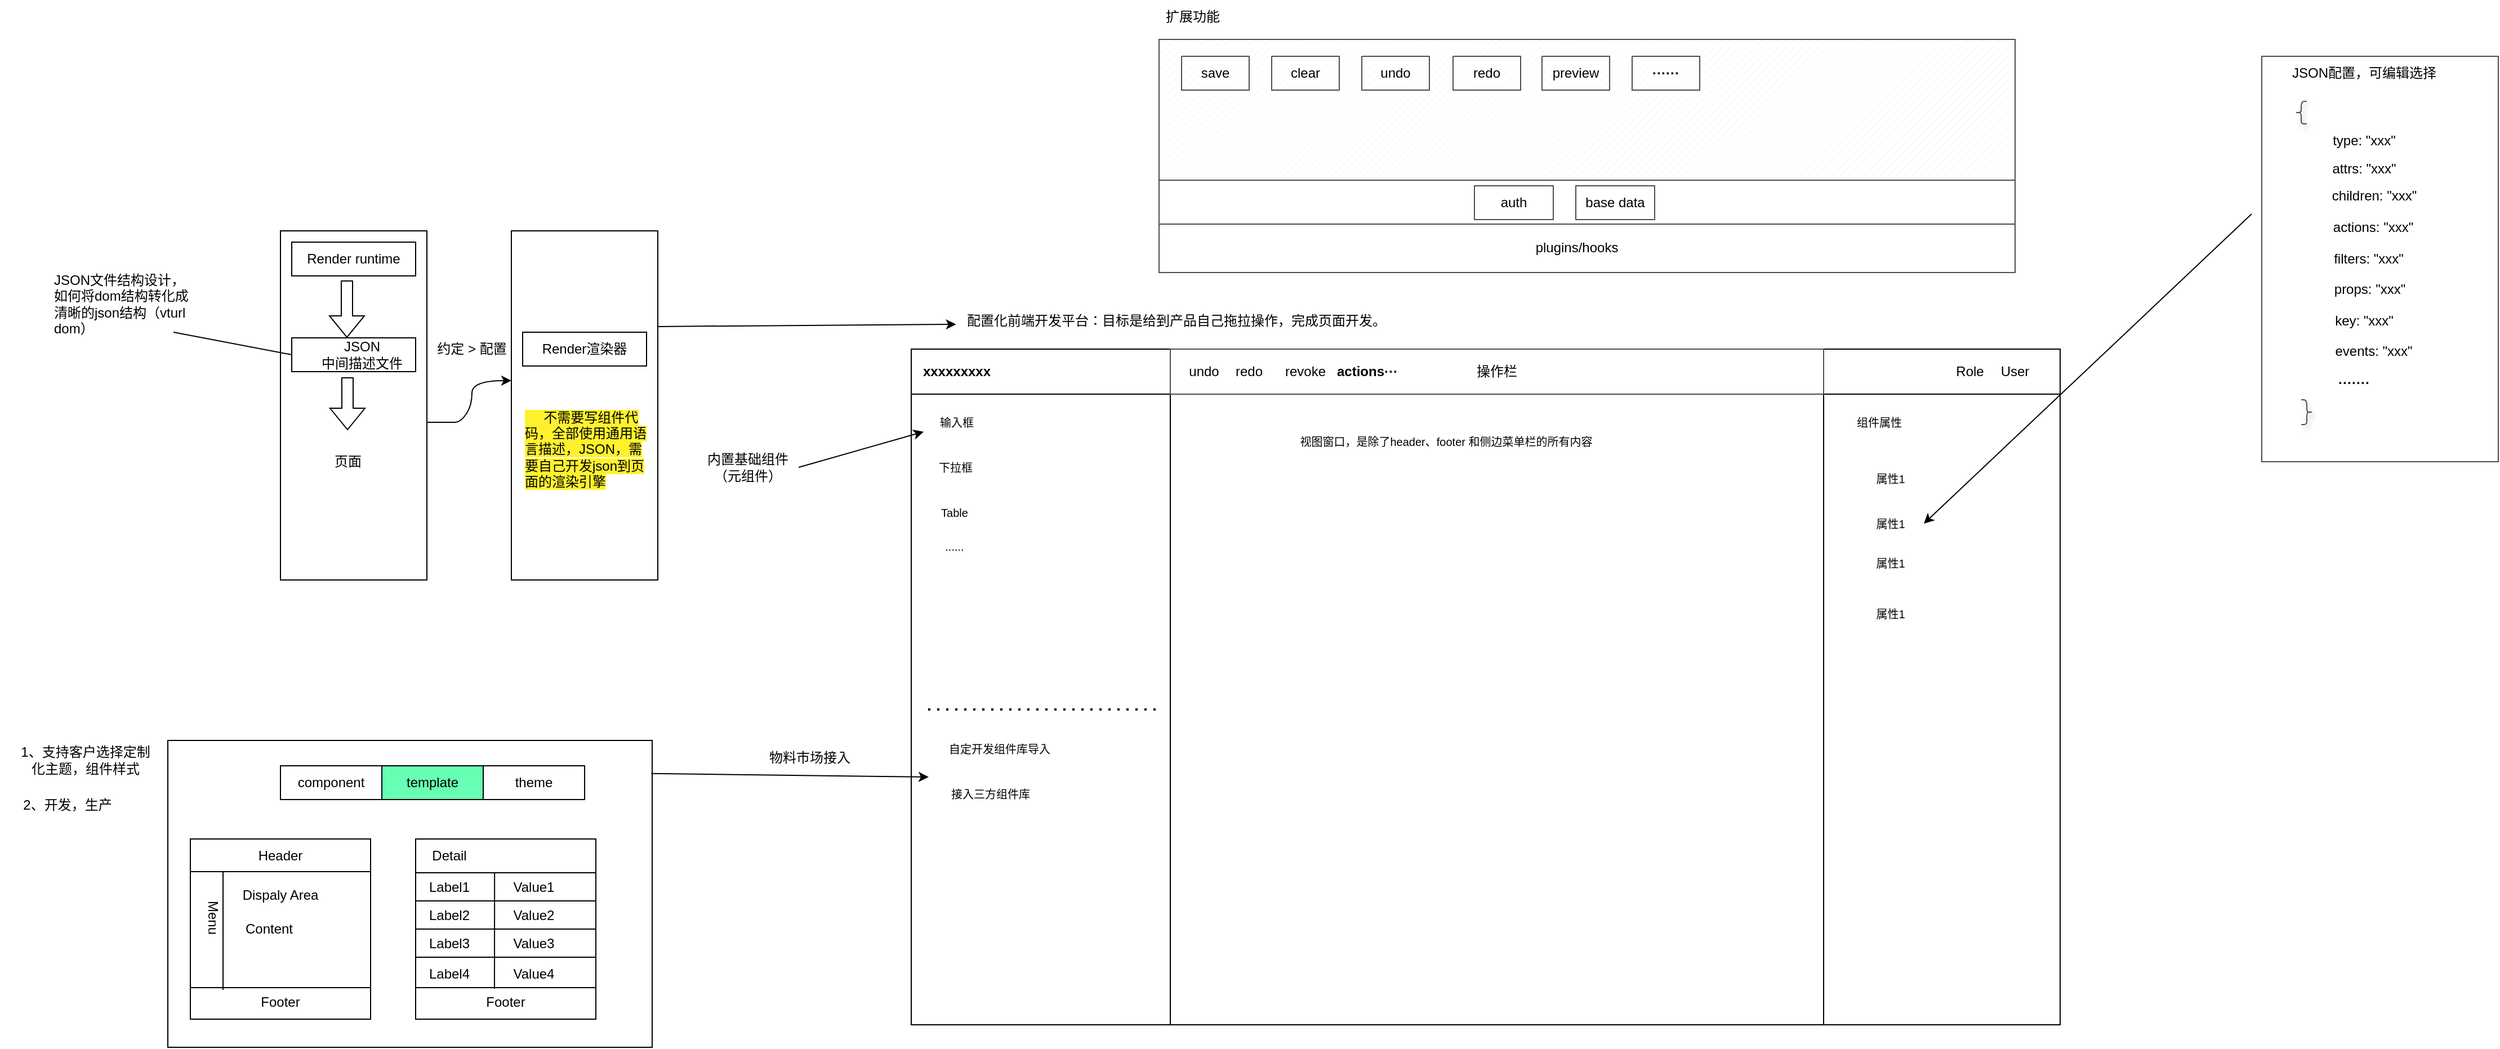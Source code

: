 <mxfile version="16.0.3" type="github">
  <diagram id="rx1oDeuhlW_kaDRLecYM" name="Page-1">
    <mxGraphModel dx="2249" dy="762" grid="1" gridSize="10" guides="1" tooltips="1" connect="1" arrows="1" fold="1" page="1" pageScale="1" pageWidth="827" pageHeight="1169" math="0" shadow="0">
      <root>
        <mxCell id="0" />
        <mxCell id="1" parent="0" />
        <mxCell id="uHuRW-FFPJboJH1VIYBR-19" value="" style="rounded=0;whiteSpace=wrap;html=1;fillColor=#FFFFFF;" vertex="1" parent="1">
          <mxGeometry x="-10" y="727.5" width="430" height="272.5" as="geometry" />
        </mxCell>
        <mxCell id="u4IvgcetQXjWhXc85SeZ-1" value="配置化前端开发平台：目标是给到产品自己拖拉操作，完成页面开发。" style="text;html=1;resizable=0;autosize=1;align=center;verticalAlign=middle;points=[];fillColor=none;strokeColor=none;rounded=0;" parent="1" vertex="1">
          <mxGeometry x="690" y="345" width="390" height="20" as="geometry" />
        </mxCell>
        <mxCell id="u4IvgcetQXjWhXc85SeZ-4" value="" style="rounded=0;whiteSpace=wrap;html=1;" parent="1" vertex="1">
          <mxGeometry x="650" y="380" width="1020" height="600" as="geometry" />
        </mxCell>
        <mxCell id="u4IvgcetQXjWhXc85SeZ-5" value="" style="rounded=0;whiteSpace=wrap;html=1;" parent="1" vertex="1">
          <mxGeometry x="650" y="420" width="230" height="560" as="geometry" />
        </mxCell>
        <mxCell id="u4IvgcetQXjWhXc85SeZ-6" value="" style="rounded=0;whiteSpace=wrap;html=1;" parent="1" vertex="1">
          <mxGeometry x="1460" y="420" width="210" height="560" as="geometry" />
        </mxCell>
        <mxCell id="u4IvgcetQXjWhXc85SeZ-8" value="&lt;b&gt;xxxxxxxxx&lt;/b&gt;" style="text;html=1;strokeColor=none;fillColor=none;align=center;verticalAlign=middle;whiteSpace=wrap;rounded=0;" parent="1" vertex="1">
          <mxGeometry x="652.25" y="390" width="76.5" height="20" as="geometry" />
        </mxCell>
        <mxCell id="u4IvgcetQXjWhXc85SeZ-9" value="&lt;font style=&quot;font-size: 10px&quot;&gt;输入框&lt;/font&gt;" style="text;html=1;strokeColor=none;fillColor=none;align=center;verticalAlign=middle;whiteSpace=wrap;rounded=0;" parent="1" vertex="1">
          <mxGeometry x="661" y="430" width="59" height="30" as="geometry" />
        </mxCell>
        <mxCell id="u4IvgcetQXjWhXc85SeZ-11" value="&lt;font style=&quot;font-size: 10px&quot;&gt;下拉框&lt;/font&gt;" style="text;html=1;strokeColor=none;fillColor=none;align=center;verticalAlign=middle;whiteSpace=wrap;rounded=0;" parent="1" vertex="1">
          <mxGeometry x="660" y="470" width="59" height="30" as="geometry" />
        </mxCell>
        <mxCell id="u4IvgcetQXjWhXc85SeZ-13" value="&lt;font style=&quot;font-size: 10px&quot;&gt;Table&lt;/font&gt;" style="text;html=1;strokeColor=none;fillColor=none;align=center;verticalAlign=middle;whiteSpace=wrap;rounded=0;" parent="1" vertex="1">
          <mxGeometry x="659" y="510" width="59" height="30" as="geometry" />
        </mxCell>
        <mxCell id="u4IvgcetQXjWhXc85SeZ-14" value="&lt;font style=&quot;font-size: 10px&quot;&gt;......&lt;/font&gt;" style="text;html=1;strokeColor=none;fillColor=none;align=center;verticalAlign=middle;whiteSpace=wrap;rounded=0;" parent="1" vertex="1">
          <mxGeometry x="659" y="540" width="59" height="30" as="geometry" />
        </mxCell>
        <mxCell id="u4IvgcetQXjWhXc85SeZ-15" value="&lt;span style=&quot;font-size: 10px&quot;&gt;组件属性&lt;/span&gt;" style="text;html=1;strokeColor=none;fillColor=none;align=center;verticalAlign=middle;whiteSpace=wrap;rounded=0;" parent="1" vertex="1">
          <mxGeometry x="1480" y="430" width="59" height="30" as="geometry" />
        </mxCell>
        <mxCell id="u4IvgcetQXjWhXc85SeZ-16" value="&lt;span style=&quot;font-size: 10px&quot;&gt;属性1&lt;/span&gt;" style="text;html=1;strokeColor=none;fillColor=none;align=center;verticalAlign=middle;whiteSpace=wrap;rounded=0;" parent="1" vertex="1">
          <mxGeometry x="1490" y="480" width="59" height="30" as="geometry" />
        </mxCell>
        <mxCell id="u4IvgcetQXjWhXc85SeZ-17" value="&lt;span style=&quot;font-size: 10px&quot;&gt;属性1&lt;/span&gt;" style="text;html=1;strokeColor=none;fillColor=none;align=center;verticalAlign=middle;whiteSpace=wrap;rounded=0;" parent="1" vertex="1">
          <mxGeometry x="1490" y="520" width="59" height="30" as="geometry" />
        </mxCell>
        <mxCell id="u4IvgcetQXjWhXc85SeZ-18" value="&lt;span style=&quot;font-size: 10px&quot;&gt;属性1&lt;/span&gt;" style="text;html=1;strokeColor=none;fillColor=none;align=center;verticalAlign=middle;whiteSpace=wrap;rounded=0;" parent="1" vertex="1">
          <mxGeometry x="1490" y="555" width="59" height="30" as="geometry" />
        </mxCell>
        <mxCell id="u4IvgcetQXjWhXc85SeZ-19" value="&lt;span style=&quot;font-size: 10px&quot;&gt;属性1&lt;/span&gt;" style="text;html=1;strokeColor=none;fillColor=none;align=center;verticalAlign=middle;whiteSpace=wrap;rounded=0;" parent="1" vertex="1">
          <mxGeometry x="1490" y="600" width="59" height="30" as="geometry" />
        </mxCell>
        <mxCell id="u4IvgcetQXjWhXc85SeZ-20" value="&lt;span style=&quot;font-size: 10px&quot;&gt;视图窗口，是除了header、footer 和侧边菜单栏的所有内容&lt;br&gt;&lt;/span&gt;" style="text;html=1;strokeColor=none;fillColor=none;align=center;verticalAlign=middle;whiteSpace=wrap;rounded=0;" parent="1" vertex="1">
          <mxGeometry x="960" y="447" width="330" height="30" as="geometry" />
        </mxCell>
        <mxCell id="uHuRW-FFPJboJH1VIYBR-1" value="内置基础组件（元组件）" style="text;html=1;strokeColor=none;fillColor=none;align=center;verticalAlign=middle;whiteSpace=wrap;rounded=0;" vertex="1" parent="1">
          <mxGeometry x="460" y="470" width="90" height="30" as="geometry" />
        </mxCell>
        <mxCell id="uHuRW-FFPJboJH1VIYBR-3" value="" style="endArrow=classic;html=1;rounded=0;exitX=1;exitY=0.5;exitDx=0;exitDy=0;" edge="1" parent="1" source="uHuRW-FFPJboJH1VIYBR-1" target="u4IvgcetQXjWhXc85SeZ-9">
          <mxGeometry width="50" height="50" relative="1" as="geometry">
            <mxPoint x="560" y="400" as="sourcePoint" />
            <mxPoint x="670" y="470" as="targetPoint" />
          </mxGeometry>
        </mxCell>
        <mxCell id="uHuRW-FFPJboJH1VIYBR-6" value="" style="endArrow=classic;html=1;rounded=0;entryX=0;entryY=0;entryDx=0;entryDy=0;exitX=0.998;exitY=0.108;exitDx=0;exitDy=0;exitPerimeter=0;" edge="1" parent="1" source="uHuRW-FFPJboJH1VIYBR-19" target="uHuRW-FFPJboJH1VIYBR-10">
          <mxGeometry width="50" height="50" relative="1" as="geometry">
            <mxPoint x="470" y="760" as="sourcePoint" />
            <mxPoint x="580" y="790" as="targetPoint" />
          </mxGeometry>
        </mxCell>
        <mxCell id="uHuRW-FFPJboJH1VIYBR-7" value="&lt;span style=&quot;font-size: 10px&quot;&gt;自定开发组件库导入&lt;/span&gt;" style="text;html=1;strokeColor=none;fillColor=none;align=center;verticalAlign=middle;whiteSpace=wrap;rounded=0;" vertex="1" parent="1">
          <mxGeometry x="665.5" y="720" width="124.5" height="30" as="geometry" />
        </mxCell>
        <mxCell id="uHuRW-FFPJboJH1VIYBR-8" value="" style="endArrow=none;dashed=1;html=1;dashPattern=1 3;strokeWidth=2;rounded=0;" edge="1" parent="1">
          <mxGeometry width="50" height="50" relative="1" as="geometry">
            <mxPoint x="665" y="700" as="sourcePoint" />
            <mxPoint x="870" y="700" as="targetPoint" />
          </mxGeometry>
        </mxCell>
        <mxCell id="uHuRW-FFPJboJH1VIYBR-10" value="&lt;span style=&quot;font-size: 10px&quot;&gt;接入三方组件库&lt;/span&gt;" style="text;html=1;strokeColor=none;fillColor=none;align=center;verticalAlign=middle;whiteSpace=wrap;rounded=0;" vertex="1" parent="1">
          <mxGeometry x="665.5" y="760" width="109" height="30" as="geometry" />
        </mxCell>
        <mxCell id="uHuRW-FFPJboJH1VIYBR-11" value="物料市场接入" style="text;html=1;strokeColor=none;fillColor=none;align=center;verticalAlign=middle;whiteSpace=wrap;rounded=0;rotation=0;" vertex="1" parent="1">
          <mxGeometry x="520" y="727.5" width="80" height="30" as="geometry" />
        </mxCell>
        <mxCell id="uHuRW-FFPJboJH1VIYBR-14" value="1、支持客户选择定制化主题，组件样式" style="text;html=1;strokeColor=none;fillColor=none;align=center;verticalAlign=middle;whiteSpace=wrap;rounded=0;" vertex="1" parent="1">
          <mxGeometry x="-143" y="730" width="120" height="30" as="geometry" />
        </mxCell>
        <mxCell id="uHuRW-FFPJboJH1VIYBR-15" value="component" style="rounded=0;whiteSpace=wrap;html=1;" vertex="1" parent="1">
          <mxGeometry x="90" y="750" width="90" height="30" as="geometry" />
        </mxCell>
        <mxCell id="uHuRW-FFPJboJH1VIYBR-16" value="template" style="rounded=0;whiteSpace=wrap;html=1;fillColor=#66FFB3;" vertex="1" parent="1">
          <mxGeometry x="180" y="750" width="90" height="30" as="geometry" />
        </mxCell>
        <mxCell id="uHuRW-FFPJboJH1VIYBR-17" value="theme" style="rounded=0;whiteSpace=wrap;html=1;" vertex="1" parent="1">
          <mxGeometry x="270" y="750" width="90" height="30" as="geometry" />
        </mxCell>
        <mxCell id="uHuRW-FFPJboJH1VIYBR-18" value="" style="whiteSpace=wrap;html=1;aspect=fixed;fillColor=#FFFFFF;" vertex="1" parent="1">
          <mxGeometry x="10" y="815" width="160" height="160" as="geometry" />
        </mxCell>
        <mxCell id="uHuRW-FFPJboJH1VIYBR-20" value="Header" style="text;html=1;strokeColor=none;fillColor=none;align=center;verticalAlign=middle;whiteSpace=wrap;rounded=0;" vertex="1" parent="1">
          <mxGeometry x="60" y="815" width="60" height="30" as="geometry" />
        </mxCell>
        <mxCell id="uHuRW-FFPJboJH1VIYBR-21" value="Footer" style="text;html=1;strokeColor=none;fillColor=none;align=center;verticalAlign=middle;whiteSpace=wrap;rounded=0;" vertex="1" parent="1">
          <mxGeometry x="60" y="945" width="60" height="30" as="geometry" />
        </mxCell>
        <mxCell id="uHuRW-FFPJboJH1VIYBR-23" value="" style="endArrow=none;html=1;rounded=0;" edge="1" parent="1">
          <mxGeometry width="50" height="50" relative="1" as="geometry">
            <mxPoint x="10" y="844" as="sourcePoint" />
            <mxPoint x="170" y="844" as="targetPoint" />
            <Array as="points">
              <mxPoint x="170" y="844" />
            </Array>
          </mxGeometry>
        </mxCell>
        <mxCell id="uHuRW-FFPJboJH1VIYBR-24" value="" style="endArrow=none;html=1;rounded=0;" edge="1" parent="1">
          <mxGeometry width="50" height="50" relative="1" as="geometry">
            <mxPoint x="10" y="947" as="sourcePoint" />
            <mxPoint x="170" y="947" as="targetPoint" />
            <Array as="points">
              <mxPoint x="170" y="947" />
            </Array>
          </mxGeometry>
        </mxCell>
        <mxCell id="uHuRW-FFPJboJH1VIYBR-26" value="" style="endArrow=none;html=1;rounded=0;" edge="1" parent="1">
          <mxGeometry width="50" height="50" relative="1" as="geometry">
            <mxPoint x="39" y="949" as="sourcePoint" />
            <mxPoint x="39" y="949" as="targetPoint" />
            <Array as="points">
              <mxPoint x="39" y="844" />
            </Array>
          </mxGeometry>
        </mxCell>
        <mxCell id="uHuRW-FFPJboJH1VIYBR-27" value="Menu" style="text;html=1;strokeColor=none;fillColor=none;align=center;verticalAlign=middle;whiteSpace=wrap;rounded=0;rotation=90;" vertex="1" parent="1">
          <mxGeometry y="870" width="60" height="30" as="geometry" />
        </mxCell>
        <mxCell id="uHuRW-FFPJboJH1VIYBR-28" value="Dispaly Area" style="text;html=1;strokeColor=none;fillColor=none;align=center;verticalAlign=middle;whiteSpace=wrap;rounded=0;" vertex="1" parent="1">
          <mxGeometry x="50" y="850" width="80" height="30" as="geometry" />
        </mxCell>
        <mxCell id="uHuRW-FFPJboJH1VIYBR-29" value="Content&lt;br&gt;" style="text;html=1;strokeColor=none;fillColor=none;align=center;verticalAlign=middle;whiteSpace=wrap;rounded=0;" vertex="1" parent="1">
          <mxGeometry x="50" y="880" width="60" height="30" as="geometry" />
        </mxCell>
        <mxCell id="uHuRW-FFPJboJH1VIYBR-39" value="" style="whiteSpace=wrap;html=1;aspect=fixed;fillColor=#FFFFFF;" vertex="1" parent="1">
          <mxGeometry x="210" y="815" width="160" height="160" as="geometry" />
        </mxCell>
        <mxCell id="uHuRW-FFPJboJH1VIYBR-40" value="Detail" style="text;html=1;strokeColor=none;fillColor=none;align=center;verticalAlign=middle;whiteSpace=wrap;rounded=0;" vertex="1" parent="1">
          <mxGeometry x="210" y="815" width="60" height="30" as="geometry" />
        </mxCell>
        <mxCell id="uHuRW-FFPJboJH1VIYBR-41" value="Footer" style="text;html=1;strokeColor=none;fillColor=none;align=center;verticalAlign=middle;whiteSpace=wrap;rounded=0;" vertex="1" parent="1">
          <mxGeometry x="260" y="945" width="60" height="30" as="geometry" />
        </mxCell>
        <mxCell id="uHuRW-FFPJboJH1VIYBR-43" value="" style="endArrow=none;html=1;rounded=0;" edge="1" parent="1">
          <mxGeometry width="50" height="50" relative="1" as="geometry">
            <mxPoint x="210" y="947" as="sourcePoint" />
            <mxPoint x="370" y="947" as="targetPoint" />
            <Array as="points">
              <mxPoint x="370" y="947" />
            </Array>
          </mxGeometry>
        </mxCell>
        <mxCell id="uHuRW-FFPJboJH1VIYBR-48" value="" style="rounded=0;whiteSpace=wrap;html=1;fillColor=#FFFFFF;" vertex="1" parent="1">
          <mxGeometry x="210" y="845" width="160" height="25" as="geometry" />
        </mxCell>
        <mxCell id="uHuRW-FFPJboJH1VIYBR-49" value="" style="rounded=0;whiteSpace=wrap;html=1;fillColor=#FFFFFF;" vertex="1" parent="1">
          <mxGeometry x="210" y="870" width="160" height="25" as="geometry" />
        </mxCell>
        <mxCell id="uHuRW-FFPJboJH1VIYBR-50" value="" style="rounded=0;whiteSpace=wrap;html=1;fillColor=#FFFFFF;" vertex="1" parent="1">
          <mxGeometry x="210" y="895" width="160" height="25" as="geometry" />
        </mxCell>
        <mxCell id="uHuRW-FFPJboJH1VIYBR-51" value="" style="endArrow=none;html=1;rounded=0;entryX=0.438;entryY=0.08;entryDx=0;entryDy=0;entryPerimeter=0;" edge="1" parent="1">
          <mxGeometry width="50" height="50" relative="1" as="geometry">
            <mxPoint x="280" y="948" as="sourcePoint" />
            <mxPoint x="280.08" y="845" as="targetPoint" />
          </mxGeometry>
        </mxCell>
        <mxCell id="uHuRW-FFPJboJH1VIYBR-52" value="Label1" style="text;html=1;strokeColor=none;fillColor=none;align=center;verticalAlign=middle;whiteSpace=wrap;rounded=0;" vertex="1" parent="1">
          <mxGeometry x="210" y="842.5" width="60" height="30" as="geometry" />
        </mxCell>
        <mxCell id="uHuRW-FFPJboJH1VIYBR-54" value="Label3" style="text;html=1;strokeColor=none;fillColor=none;align=center;verticalAlign=middle;whiteSpace=wrap;rounded=0;" vertex="1" parent="1">
          <mxGeometry x="210" y="892.5" width="60" height="30" as="geometry" />
        </mxCell>
        <mxCell id="uHuRW-FFPJboJH1VIYBR-55" value="Label4" style="text;html=1;strokeColor=none;fillColor=none;align=center;verticalAlign=middle;whiteSpace=wrap;rounded=0;" vertex="1" parent="1">
          <mxGeometry x="210" y="920" width="60" height="30" as="geometry" />
        </mxCell>
        <mxCell id="uHuRW-FFPJboJH1VIYBR-56" value="Label2" style="text;html=1;strokeColor=none;fillColor=none;align=center;verticalAlign=middle;whiteSpace=wrap;rounded=0;" vertex="1" parent="1">
          <mxGeometry x="210" y="867.5" width="60" height="30" as="geometry" />
        </mxCell>
        <mxCell id="uHuRW-FFPJboJH1VIYBR-57" value="Value1" style="text;html=1;strokeColor=none;fillColor=none;align=center;verticalAlign=middle;whiteSpace=wrap;rounded=0;" vertex="1" parent="1">
          <mxGeometry x="285" y="842.5" width="60" height="30" as="geometry" />
        </mxCell>
        <mxCell id="uHuRW-FFPJboJH1VIYBR-58" value="Value3" style="text;html=1;strokeColor=none;fillColor=none;align=center;verticalAlign=middle;whiteSpace=wrap;rounded=0;" vertex="1" parent="1">
          <mxGeometry x="285" y="892.5" width="60" height="30" as="geometry" />
        </mxCell>
        <mxCell id="uHuRW-FFPJboJH1VIYBR-59" value="Value4" style="text;html=1;strokeColor=none;fillColor=none;align=center;verticalAlign=middle;whiteSpace=wrap;rounded=0;" vertex="1" parent="1">
          <mxGeometry x="285" y="920" width="60" height="30" as="geometry" />
        </mxCell>
        <mxCell id="uHuRW-FFPJboJH1VIYBR-62" value="Value2" style="text;html=1;strokeColor=none;fillColor=none;align=center;verticalAlign=middle;whiteSpace=wrap;rounded=0;" vertex="1" parent="1">
          <mxGeometry x="285" y="867.5" width="60" height="30" as="geometry" />
        </mxCell>
        <mxCell id="uHuRW-FFPJboJH1VIYBR-63" value="2、开发，生产" style="text;html=1;strokeColor=none;fillColor=none;align=center;verticalAlign=middle;whiteSpace=wrap;rounded=0;" vertex="1" parent="1">
          <mxGeometry x="-159" y="770" width="120" height="30" as="geometry" />
        </mxCell>
        <mxCell id="uHuRW-FFPJboJH1VIYBR-64" value="" style="rounded=0;whiteSpace=wrap;html=1;fillColor=#FFFFFF;" vertex="1" parent="1">
          <mxGeometry x="90" y="275" width="130" height="310" as="geometry" />
        </mxCell>
        <mxCell id="uHuRW-FFPJboJH1VIYBR-67" value="" style="rounded=0;whiteSpace=wrap;html=1;fillColor=#FFFFFF;" vertex="1" parent="1">
          <mxGeometry x="100" y="285" width="110" height="30" as="geometry" />
        </mxCell>
        <mxCell id="uHuRW-FFPJboJH1VIYBR-68" value="Render runtime" style="text;html=1;strokeColor=none;fillColor=none;align=center;verticalAlign=middle;whiteSpace=wrap;rounded=0;" vertex="1" parent="1">
          <mxGeometry x="105" y="285" width="100" height="30" as="geometry" />
        </mxCell>
        <mxCell id="uHuRW-FFPJboJH1VIYBR-69" value="" style="rounded=0;whiteSpace=wrap;html=1;fillColor=#FFFFFF;" vertex="1" parent="1">
          <mxGeometry x="100" y="370" width="110" height="30" as="geometry" />
        </mxCell>
        <mxCell id="uHuRW-FFPJboJH1VIYBR-71" value="JSON&lt;br&gt;中间描述文件" style="text;html=1;strokeColor=none;fillColor=none;align=center;verticalAlign=middle;whiteSpace=wrap;rounded=0;" vertex="1" parent="1">
          <mxGeometry x="105" y="370" width="115" height="30" as="geometry" />
        </mxCell>
        <mxCell id="uHuRW-FFPJboJH1VIYBR-72" value="页面" style="text;html=1;strokeColor=none;fillColor=none;align=center;verticalAlign=middle;whiteSpace=wrap;rounded=0;" vertex="1" parent="1">
          <mxGeometry x="100" y="465" width="100" height="30" as="geometry" />
        </mxCell>
        <mxCell id="uHuRW-FFPJboJH1VIYBR-73" value="" style="shape=flexArrow;endArrow=classic;html=1;rounded=0;exitX=0.44;exitY=1.133;exitDx=0;exitDy=0;exitPerimeter=0;" edge="1" parent="1" source="uHuRW-FFPJboJH1VIYBR-68">
          <mxGeometry width="50" height="50" relative="1" as="geometry">
            <mxPoint x="490" y="565" as="sourcePoint" />
            <mxPoint x="149" y="370" as="targetPoint" />
          </mxGeometry>
        </mxCell>
        <mxCell id="uHuRW-FFPJboJH1VIYBR-74" value="" style="shape=flexArrow;endArrow=classic;html=1;rounded=0;exitX=0.44;exitY=1.133;exitDx=0;exitDy=0;exitPerimeter=0;entryX=0.44;entryY=-0.133;entryDx=0;entryDy=0;entryPerimeter=0;" edge="1" parent="1">
          <mxGeometry width="50" height="50" relative="1" as="geometry">
            <mxPoint x="149.5" y="405" as="sourcePoint" />
            <mxPoint x="149.5" y="452.02" as="targetPoint" />
          </mxGeometry>
        </mxCell>
        <mxCell id="uHuRW-FFPJboJH1VIYBR-75" value="" style="rounded=0;whiteSpace=wrap;html=1;fillColor=#FFFFFF;" vertex="1" parent="1">
          <mxGeometry x="295" y="275" width="130" height="310" as="geometry" />
        </mxCell>
        <mxCell id="uHuRW-FFPJboJH1VIYBR-76" value="" style="rounded=0;whiteSpace=wrap;html=1;fillColor=#FFFFFF;" vertex="1" parent="1">
          <mxGeometry x="305" y="365" width="110" height="30" as="geometry" />
        </mxCell>
        <mxCell id="uHuRW-FFPJboJH1VIYBR-77" value="Render渲染器" style="text;html=1;strokeColor=none;fillColor=none;align=center;verticalAlign=middle;whiteSpace=wrap;rounded=0;" vertex="1" parent="1">
          <mxGeometry x="310" y="365" width="100" height="30" as="geometry" />
        </mxCell>
        <mxCell id="uHuRW-FFPJboJH1VIYBR-85" value="" style="curved=1;endArrow=classic;html=1;rounded=0;entryX=0;entryY=0.429;entryDx=0;entryDy=0;entryPerimeter=0;" edge="1" parent="1" target="uHuRW-FFPJboJH1VIYBR-75">
          <mxGeometry width="50" height="50" relative="1" as="geometry">
            <mxPoint x="220" y="445" as="sourcePoint" />
            <mxPoint x="270" y="395" as="targetPoint" />
            <Array as="points">
              <mxPoint x="240" y="445" />
              <mxPoint x="250" y="445" />
              <mxPoint x="260" y="430" />
              <mxPoint x="260" y="408" />
            </Array>
          </mxGeometry>
        </mxCell>
        <mxCell id="uHuRW-FFPJboJH1VIYBR-89" value="&lt;span style=&quot;background-color: rgb(255 , 241 , 46)&quot;&gt;&amp;nbsp; &amp;nbsp; &amp;nbsp;不需要写组件代码，全部使用通用语言描述，JSON，需要自己开发json到页面的渲染引擎&lt;/span&gt;" style="text;html=1;strokeColor=none;fillColor=none;align=left;verticalAlign=middle;whiteSpace=wrap;rounded=0;" vertex="1" parent="1">
          <mxGeometry x="305" y="404" width="115" height="130" as="geometry" />
        </mxCell>
        <mxCell id="uHuRW-FFPJboJH1VIYBR-93" value="JSON文件结构设计，如何将dom结构转化成清晰的json结构（vturl dom）" style="text;html=1;strokeColor=none;fillColor=none;align=left;verticalAlign=middle;whiteSpace=wrap;rounded=0;labelBackgroundColor=#FFFFFF;" vertex="1" parent="1">
          <mxGeometry x="-113" y="300" width="123" height="80" as="geometry" />
        </mxCell>
        <mxCell id="uHuRW-FFPJboJH1VIYBR-94" value="" style="endArrow=none;html=1;rounded=0;entryX=0;entryY=0.5;entryDx=0;entryDy=0;" edge="1" parent="1">
          <mxGeometry width="50" height="50" relative="1" as="geometry">
            <mxPoint x="-5" y="365" as="sourcePoint" />
            <mxPoint x="100" y="385" as="targetPoint" />
          </mxGeometry>
        </mxCell>
        <mxCell id="uHuRW-FFPJboJH1VIYBR-95" value="约定 &amp;gt; 配置" style="text;html=1;strokeColor=none;fillColor=none;align=center;verticalAlign=middle;whiteSpace=wrap;rounded=0;labelBackgroundColor=#FFFFFF;" vertex="1" parent="1">
          <mxGeometry x="215" y="365" width="90" height="30" as="geometry" />
        </mxCell>
        <mxCell id="uHuRW-FFPJboJH1VIYBR-99" value="" style="rounded=0;whiteSpace=wrap;html=1;labelBackgroundColor=#FFFFFF;strokeColor=#4D4D4D;fillColor=#FFFFFF;" vertex="1" parent="1">
          <mxGeometry x="1849" y="120" width="210" height="360" as="geometry" />
        </mxCell>
        <mxCell id="uHuRW-FFPJboJH1VIYBR-100" value="JSON配置，可编辑选择" style="text;html=1;strokeColor=none;fillColor=none;align=center;verticalAlign=middle;whiteSpace=wrap;rounded=0;shadow=1;labelBackgroundColor=#FFFFFF;" vertex="1" parent="1">
          <mxGeometry x="1840" y="120" width="200" height="30" as="geometry" />
        </mxCell>
        <mxCell id="uHuRW-FFPJboJH1VIYBR-102" value="" style="shape=curlyBracket;whiteSpace=wrap;html=1;rounded=1;shadow=1;labelBackgroundColor=#FFFFFF;strokeColor=#4D4D4D;fillColor=#FFFFFF;" vertex="1" parent="1">
          <mxGeometry x="1879" y="160" width="10" height="20" as="geometry" />
        </mxCell>
        <mxCell id="uHuRW-FFPJboJH1VIYBR-107" value="type: &quot;xxx&quot;" style="text;html=1;strokeColor=none;fillColor=none;align=center;verticalAlign=middle;whiteSpace=wrap;rounded=0;shadow=1;labelBackgroundColor=#FFFFFF;" vertex="1" parent="1">
          <mxGeometry x="1910" y="180" width="60" height="30" as="geometry" />
        </mxCell>
        <mxCell id="uHuRW-FFPJboJH1VIYBR-110" value="attrs: &quot;xxx&quot;" style="text;html=1;strokeColor=none;fillColor=none;align=center;verticalAlign=middle;whiteSpace=wrap;rounded=0;shadow=1;labelBackgroundColor=#FFFFFF;" vertex="1" parent="1">
          <mxGeometry x="1910" y="205" width="60" height="30" as="geometry" />
        </mxCell>
        <mxCell id="uHuRW-FFPJboJH1VIYBR-111" value="children: &quot;xxx&quot;" style="text;html=1;strokeColor=none;fillColor=none;align=center;verticalAlign=middle;whiteSpace=wrap;rounded=0;shadow=1;labelBackgroundColor=#FFFFFF;" vertex="1" parent="1">
          <mxGeometry x="1909" y="229" width="80" height="30" as="geometry" />
        </mxCell>
        <mxCell id="uHuRW-FFPJboJH1VIYBR-112" value="actions: &quot;xxx&quot;" style="text;html=1;strokeColor=none;fillColor=none;align=center;verticalAlign=middle;whiteSpace=wrap;rounded=0;shadow=1;labelBackgroundColor=#FFFFFF;" vertex="1" parent="1">
          <mxGeometry x="1908" y="257" width="80" height="30" as="geometry" />
        </mxCell>
        <mxCell id="uHuRW-FFPJboJH1VIYBR-113" value="filters: &quot;xxx&quot;" style="text;html=1;strokeColor=none;fillColor=none;align=center;verticalAlign=middle;whiteSpace=wrap;rounded=0;shadow=1;labelBackgroundColor=#FFFFFF;" vertex="1" parent="1">
          <mxGeometry x="1909" y="285" width="70" height="30" as="geometry" />
        </mxCell>
        <mxCell id="uHuRW-FFPJboJH1VIYBR-114" value="props: &quot;xxx&quot;" style="text;html=1;strokeColor=none;fillColor=none;align=center;verticalAlign=middle;whiteSpace=wrap;rounded=0;shadow=1;labelBackgroundColor=#FFFFFF;" vertex="1" parent="1">
          <mxGeometry x="1910" y="312" width="70" height="30" as="geometry" />
        </mxCell>
        <mxCell id="uHuRW-FFPJboJH1VIYBR-115" value="key: &quot;xxx&quot;" style="text;html=1;strokeColor=none;fillColor=none;align=center;verticalAlign=middle;whiteSpace=wrap;rounded=0;shadow=1;labelBackgroundColor=#FFFFFF;" vertex="1" parent="1">
          <mxGeometry x="1905" y="340" width="70" height="30" as="geometry" />
        </mxCell>
        <mxCell id="uHuRW-FFPJboJH1VIYBR-116" value="events: &quot;xxx&quot;" style="text;html=1;strokeColor=none;fillColor=none;align=center;verticalAlign=middle;whiteSpace=wrap;rounded=0;shadow=1;labelBackgroundColor=#FFFFFF;" vertex="1" parent="1">
          <mxGeometry x="1911" y="367" width="75" height="30" as="geometry" />
        </mxCell>
        <mxCell id="uHuRW-FFPJboJH1VIYBR-117" value="" style="shape=curlyBracket;whiteSpace=wrap;html=1;rounded=1;flipH=1;shadow=1;labelBackgroundColor=#FFFFFF;strokeColor=#4D4D4D;fillColor=#FFFFFF;size=0.5;" vertex="1" parent="1">
          <mxGeometry x="1884" y="425" width="10" height="22" as="geometry" />
        </mxCell>
        <mxCell id="uHuRW-FFPJboJH1VIYBR-120" value="" style="endArrow=classic;html=1;rounded=0;entryX=-0.003;entryY=0.65;entryDx=0;entryDy=0;entryPerimeter=0;exitX=0.992;exitY=0.274;exitDx=0;exitDy=0;exitPerimeter=0;" edge="1" parent="1">
          <mxGeometry width="50" height="50" relative="1" as="geometry">
            <mxPoint x="424.96" y="359.94" as="sourcePoint" />
            <mxPoint x="689.83" y="358" as="targetPoint" />
          </mxGeometry>
        </mxCell>
        <mxCell id="uHuRW-FFPJboJH1VIYBR-121" value="&lt;b&gt;·······&lt;/b&gt;" style="text;html=1;strokeColor=none;fillColor=none;align=center;verticalAlign=middle;whiteSpace=wrap;rounded=0;shadow=1;labelBackgroundColor=#FFFFFF;" vertex="1" parent="1">
          <mxGeometry x="1908" y="395" width="46" height="30" as="geometry" />
        </mxCell>
        <mxCell id="uHuRW-FFPJboJH1VIYBR-122" value="" style="endArrow=classic;html=1;rounded=0;entryX=1;entryY=0.5;entryDx=0;entryDy=0;" edge="1" parent="1" target="u4IvgcetQXjWhXc85SeZ-17">
          <mxGeometry width="50" height="50" relative="1" as="geometry">
            <mxPoint x="1840" y="260" as="sourcePoint" />
            <mxPoint x="1820" y="390" as="targetPoint" />
          </mxGeometry>
        </mxCell>
        <mxCell id="uHuRW-FFPJboJH1VIYBR-123" value="" style="endArrow=none;html=1;rounded=0;exitX=1;exitY=0;exitDx=0;exitDy=0;entryX=0;entryY=0;entryDx=0;entryDy=0;" edge="1" parent="1" source="u4IvgcetQXjWhXc85SeZ-5" target="u4IvgcetQXjWhXc85SeZ-6">
          <mxGeometry width="50" height="50" relative="1" as="geometry">
            <mxPoint x="1090" y="640" as="sourcePoint" />
            <mxPoint x="1140" y="590" as="targetPoint" />
          </mxGeometry>
        </mxCell>
        <mxCell id="uHuRW-FFPJboJH1VIYBR-125" value="User" style="text;html=1;strokeColor=none;fillColor=none;align=center;verticalAlign=middle;whiteSpace=wrap;rounded=0;shadow=1;labelBackgroundColor=#FFFFFF;" vertex="1" parent="1">
          <mxGeometry x="1600" y="385" width="60" height="30" as="geometry" />
        </mxCell>
        <mxCell id="uHuRW-FFPJboJH1VIYBR-128" value="操作栏" style="rounded=0;whiteSpace=wrap;html=1;shadow=0;labelBackgroundColor=#FFFFFF;strokeColor=#4D4D4D;fillColor=#FFFFFF;" vertex="1" parent="1">
          <mxGeometry x="880" y="380" width="580" height="40" as="geometry" />
        </mxCell>
        <mxCell id="uHuRW-FFPJboJH1VIYBR-129" value="Role" style="text;html=1;strokeColor=none;fillColor=none;align=center;verticalAlign=middle;whiteSpace=wrap;rounded=0;shadow=1;labelBackgroundColor=#FFFFFF;" vertex="1" parent="1">
          <mxGeometry x="1560" y="385" width="60" height="30" as="geometry" />
        </mxCell>
        <mxCell id="uHuRW-FFPJboJH1VIYBR-130" value="undo" style="text;html=1;strokeColor=none;fillColor=none;align=center;verticalAlign=middle;whiteSpace=wrap;rounded=0;shadow=1;labelBackgroundColor=#FFFFFF;" vertex="1" parent="1">
          <mxGeometry x="880" y="385" width="60" height="30" as="geometry" />
        </mxCell>
        <mxCell id="uHuRW-FFPJboJH1VIYBR-131" value="redo" style="text;html=1;strokeColor=none;fillColor=none;align=center;verticalAlign=middle;whiteSpace=wrap;rounded=0;shadow=1;labelBackgroundColor=#FFFFFF;" vertex="1" parent="1">
          <mxGeometry x="920" y="385" width="60" height="30" as="geometry" />
        </mxCell>
        <mxCell id="uHuRW-FFPJboJH1VIYBR-133" value="revoke" style="text;html=1;strokeColor=none;fillColor=none;align=center;verticalAlign=middle;whiteSpace=wrap;rounded=0;shadow=1;labelBackgroundColor=#FFFFFF;" vertex="1" parent="1">
          <mxGeometry x="970" y="385" width="60" height="30" as="geometry" />
        </mxCell>
        <mxCell id="uHuRW-FFPJboJH1VIYBR-134" value="&lt;b&gt;actions···&lt;/b&gt;" style="text;html=1;strokeColor=none;fillColor=none;align=center;verticalAlign=middle;whiteSpace=wrap;rounded=0;" vertex="1" parent="1">
          <mxGeometry x="1040" y="390" width="30" height="20" as="geometry" />
        </mxCell>
        <mxCell id="uHuRW-FFPJboJH1VIYBR-137" value="" style="rounded=0;whiteSpace=wrap;html=1;shadow=0;labelBackgroundColor=#FFFFFF;strokeColor=#4D4D4D;fillColor=#FFFFFF;" vertex="1" parent="1">
          <mxGeometry x="870" y="105" width="760" height="207" as="geometry" />
        </mxCell>
        <mxCell id="uHuRW-FFPJboJH1VIYBR-138" value="扩展功能" style="text;html=1;strokeColor=none;fillColor=none;align=center;verticalAlign=middle;whiteSpace=wrap;rounded=0;shadow=0;labelBackgroundColor=#FFFFFF;" vertex="1" parent="1">
          <mxGeometry x="870" y="70" width="60" height="30" as="geometry" />
        </mxCell>
        <mxCell id="uHuRW-FFPJboJH1VIYBR-140" value="" style="rounded=0;whiteSpace=wrap;html=1;shadow=0;labelBackgroundColor=#FFFFFF;strokeColor=#4D4D4D;fillColor=#FFFFFF;" vertex="1" parent="1">
          <mxGeometry x="870" y="260" width="760" height="52" as="geometry" />
        </mxCell>
        <mxCell id="uHuRW-FFPJboJH1VIYBR-141" value="plugins/hooks" style="text;html=1;strokeColor=none;fillColor=none;align=center;verticalAlign=middle;whiteSpace=wrap;rounded=0;shadow=0;labelBackgroundColor=#FFFFFF;" vertex="1" parent="1">
          <mxGeometry x="1211" y="275" width="60" height="30" as="geometry" />
        </mxCell>
        <mxCell id="uHuRW-FFPJboJH1VIYBR-142" value="" style="rounded=0;whiteSpace=wrap;html=1;shadow=0;labelBackgroundColor=#FFFFFF;strokeColor=#4D4D4D;fillColor=#FFFFFF;" vertex="1" parent="1">
          <mxGeometry x="870" y="229" width="760" height="40" as="geometry" />
        </mxCell>
        <mxCell id="uHuRW-FFPJboJH1VIYBR-151" value="" style="rounded=0;whiteSpace=wrap;html=1;shadow=0;labelBackgroundColor=#FFFFFF;strokeColor=#4D4D4D;fillColor=#FFFFFF;" vertex="1" parent="1">
          <mxGeometry x="1150" y="235" width="70" height="30" as="geometry" />
        </mxCell>
        <mxCell id="uHuRW-FFPJboJH1VIYBR-152" value="auth" style="text;html=1;strokeColor=none;fillColor=none;align=center;verticalAlign=middle;whiteSpace=wrap;rounded=0;shadow=0;labelBackgroundColor=#FFFFFF;" vertex="1" parent="1">
          <mxGeometry x="1155" y="235" width="60" height="30" as="geometry" />
        </mxCell>
        <mxCell id="uHuRW-FFPJboJH1VIYBR-153" value="" style="rounded=0;whiteSpace=wrap;html=1;shadow=0;labelBackgroundColor=#FFFFFF;strokeColor=#4D4D4D;fillColor=#FFFFFF;" vertex="1" parent="1">
          <mxGeometry x="1240" y="235" width="70" height="30" as="geometry" />
        </mxCell>
        <mxCell id="uHuRW-FFPJboJH1VIYBR-154" value="base data" style="text;html=1;strokeColor=none;fillColor=none;align=center;verticalAlign=middle;whiteSpace=wrap;rounded=0;shadow=0;labelBackgroundColor=#FFFFFF;" vertex="1" parent="1">
          <mxGeometry x="1245" y="235" width="60" height="30" as="geometry" />
        </mxCell>
        <mxCell id="uHuRW-FFPJboJH1VIYBR-157" value="" style="verticalLabelPosition=bottom;verticalAlign=top;html=1;shape=mxgraph.basic.patternFillRect;fillStyle=diag;step=5;fillStrokeWidth=0.2;fillStrokeColor=#dddddd;shadow=0;labelBackgroundColor=#FFFFFF;strokeColor=#4D4D4D;fillColor=#FFFFFF;" vertex="1" parent="1">
          <mxGeometry x="870" y="105" width="760" height="125" as="geometry" />
        </mxCell>
        <mxCell id="uHuRW-FFPJboJH1VIYBR-159" value="" style="verticalLabelPosition=bottom;verticalAlign=top;html=1;shape=mxgraph.basic.patternFillRect;fillStyle=diagRev;step=5;fillStrokeWidth=0.2;fillStrokeColor=#dddddd;shadow=0;labelBackgroundColor=#FFFFFF;strokeColor=#4D4D4D;fillColor=#FFFFFF;" vertex="1" parent="1">
          <mxGeometry x="890" y="120" width="60" height="30" as="geometry" />
        </mxCell>
        <mxCell id="uHuRW-FFPJboJH1VIYBR-160" value="save" style="text;html=1;strokeColor=none;fillColor=none;align=center;verticalAlign=middle;whiteSpace=wrap;rounded=0;shadow=0;labelBackgroundColor=#FFFFFF;" vertex="1" parent="1">
          <mxGeometry x="890" y="120" width="60" height="30" as="geometry" />
        </mxCell>
        <mxCell id="uHuRW-FFPJboJH1VIYBR-167" value="" style="verticalLabelPosition=bottom;verticalAlign=top;html=1;shape=mxgraph.basic.patternFillRect;fillStyle=diagRev;step=5;fillStrokeWidth=0.2;fillStrokeColor=#dddddd;shadow=0;labelBackgroundColor=#FFFFFF;strokeColor=#4D4D4D;fillColor=#FFFFFF;" vertex="1" parent="1">
          <mxGeometry x="970" y="120" width="60" height="30" as="geometry" />
        </mxCell>
        <mxCell id="uHuRW-FFPJboJH1VIYBR-168" value="clear" style="text;html=1;strokeColor=none;fillColor=none;align=center;verticalAlign=middle;whiteSpace=wrap;rounded=0;shadow=0;labelBackgroundColor=#FFFFFF;" vertex="1" parent="1">
          <mxGeometry x="970" y="120" width="60" height="30" as="geometry" />
        </mxCell>
        <mxCell id="uHuRW-FFPJboJH1VIYBR-170" value="" style="verticalLabelPosition=bottom;verticalAlign=top;html=1;shape=mxgraph.basic.patternFillRect;fillStyle=diagRev;step=5;fillStrokeWidth=0.2;fillStrokeColor=#dddddd;shadow=0;labelBackgroundColor=#FFFFFF;strokeColor=#4D4D4D;fillColor=#FFFFFF;" vertex="1" parent="1">
          <mxGeometry x="1050" y="120" width="60" height="30" as="geometry" />
        </mxCell>
        <mxCell id="uHuRW-FFPJboJH1VIYBR-171" value="undo" style="text;html=1;strokeColor=none;fillColor=none;align=center;verticalAlign=middle;whiteSpace=wrap;rounded=0;shadow=0;labelBackgroundColor=#FFFFFF;" vertex="1" parent="1">
          <mxGeometry x="1050" y="120" width="60" height="30" as="geometry" />
        </mxCell>
        <mxCell id="uHuRW-FFPJboJH1VIYBR-172" value="" style="verticalLabelPosition=bottom;verticalAlign=top;html=1;shape=mxgraph.basic.patternFillRect;fillStyle=diagRev;step=5;fillStrokeWidth=0.2;fillStrokeColor=#dddddd;shadow=0;labelBackgroundColor=#FFFFFF;strokeColor=#4D4D4D;fillColor=#FFFFFF;" vertex="1" parent="1">
          <mxGeometry x="1131" y="120" width="60" height="30" as="geometry" />
        </mxCell>
        <mxCell id="uHuRW-FFPJboJH1VIYBR-173" value="redo" style="text;html=1;strokeColor=none;fillColor=none;align=center;verticalAlign=middle;whiteSpace=wrap;rounded=0;shadow=0;labelBackgroundColor=#FFFFFF;" vertex="1" parent="1">
          <mxGeometry x="1131" y="120" width="60" height="30" as="geometry" />
        </mxCell>
        <mxCell id="uHuRW-FFPJboJH1VIYBR-176" value="" style="verticalLabelPosition=bottom;verticalAlign=top;html=1;shape=mxgraph.basic.patternFillRect;fillStyle=diagRev;step=5;fillStrokeWidth=0.2;fillStrokeColor=#dddddd;shadow=0;labelBackgroundColor=#FFFFFF;strokeColor=#4D4D4D;fillColor=#FFFFFF;" vertex="1" parent="1">
          <mxGeometry x="1210" y="120" width="60" height="30" as="geometry" />
        </mxCell>
        <mxCell id="uHuRW-FFPJboJH1VIYBR-177" value="preview" style="text;html=1;strokeColor=none;fillColor=none;align=center;verticalAlign=middle;whiteSpace=wrap;rounded=0;shadow=0;labelBackgroundColor=#FFFFFF;" vertex="1" parent="1">
          <mxGeometry x="1210" y="120" width="60" height="30" as="geometry" />
        </mxCell>
        <mxCell id="uHuRW-FFPJboJH1VIYBR-178" value="" style="verticalLabelPosition=bottom;verticalAlign=top;html=1;shape=mxgraph.basic.patternFillRect;fillStyle=diagRev;step=5;fillStrokeWidth=0.2;fillStrokeColor=#dddddd;shadow=0;labelBackgroundColor=#FFFFFF;strokeColor=#4D4D4D;fillColor=#FFFFFF;" vertex="1" parent="1">
          <mxGeometry x="1290" y="120" width="60" height="30" as="geometry" />
        </mxCell>
        <mxCell id="uHuRW-FFPJboJH1VIYBR-179" value="&lt;b&gt;······&lt;/b&gt;" style="text;html=1;strokeColor=none;fillColor=none;align=center;verticalAlign=middle;whiteSpace=wrap;rounded=0;shadow=0;labelBackgroundColor=#FFFFFF;" vertex="1" parent="1">
          <mxGeometry x="1290" y="120" width="60" height="30" as="geometry" />
        </mxCell>
      </root>
    </mxGraphModel>
  </diagram>
</mxfile>
